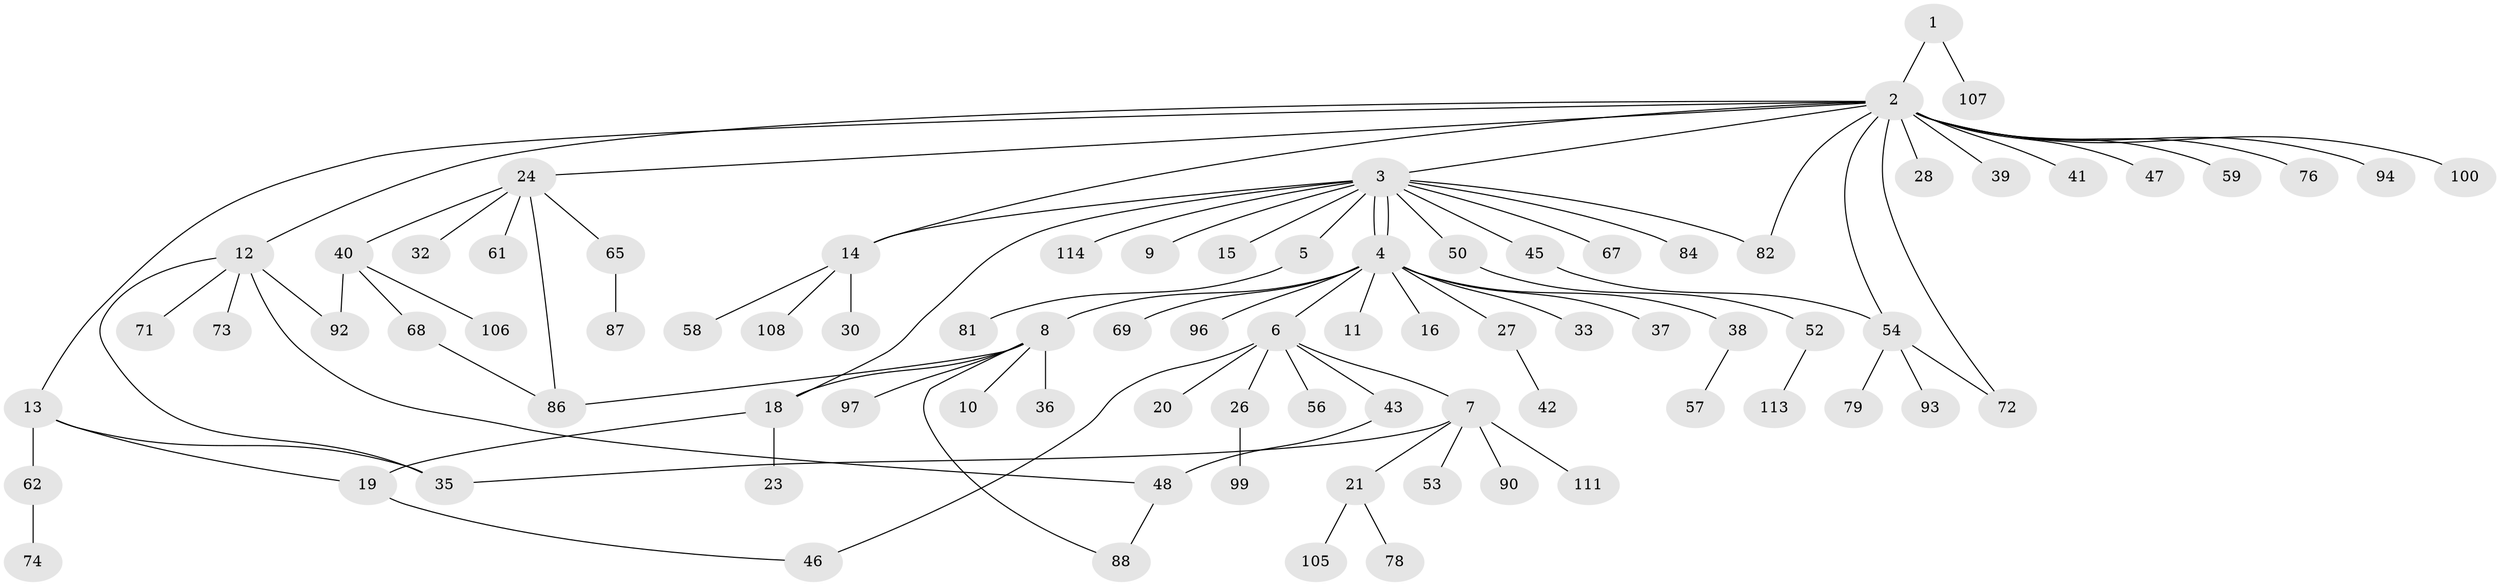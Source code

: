 // original degree distribution, {2: 0.20175438596491227, 18: 0.008771929824561403, 15: 0.008771929824561403, 13: 0.008771929824561403, 8: 0.017543859649122806, 7: 0.017543859649122806, 1: 0.5614035087719298, 4: 0.043859649122807015, 6: 0.008771929824561403, 3: 0.11403508771929824, 5: 0.008771929824561403}
// Generated by graph-tools (version 1.1) at 2025/11/02/27/25 16:11:12]
// undirected, 83 vertices, 97 edges
graph export_dot {
graph [start="1"]
  node [color=gray90,style=filled];
  1 [super="+102"];
  2 [super="+34"];
  3 [super="+44"];
  4 [super="+49"];
  5;
  6 [super="+55"];
  7 [super="+25"];
  8 [super="+63"];
  9 [super="+17"];
  10;
  11;
  12 [super="+22"];
  13;
  14 [super="+112"];
  15;
  16;
  18 [super="+101"];
  19 [super="+70"];
  20;
  21 [super="+31"];
  23;
  24 [super="+60"];
  26 [super="+29"];
  27;
  28;
  30 [super="+95"];
  32 [super="+110"];
  33;
  35 [super="+77"];
  36;
  37;
  38 [super="+51"];
  39;
  40 [super="+104"];
  41;
  42 [super="+66"];
  43 [super="+103"];
  45;
  46;
  47;
  48;
  50;
  52 [super="+64"];
  53;
  54 [super="+75"];
  56;
  57;
  58;
  59;
  61;
  62;
  65 [super="+85"];
  67;
  68 [super="+80"];
  69;
  71;
  72 [super="+83"];
  73;
  74;
  76;
  78;
  79;
  81;
  82 [super="+91"];
  84;
  86 [super="+89"];
  87;
  88 [super="+98"];
  90;
  92 [super="+109"];
  93;
  94;
  96;
  97;
  99;
  100;
  105;
  106;
  107;
  108;
  111;
  113;
  114;
  1 -- 2;
  1 -- 107;
  2 -- 3;
  2 -- 12;
  2 -- 13;
  2 -- 14;
  2 -- 24;
  2 -- 28;
  2 -- 39;
  2 -- 41;
  2 -- 47;
  2 -- 59;
  2 -- 72;
  2 -- 76;
  2 -- 94;
  2 -- 100;
  2 -- 54;
  2 -- 82;
  3 -- 4;
  3 -- 4;
  3 -- 5;
  3 -- 9;
  3 -- 14;
  3 -- 15;
  3 -- 18;
  3 -- 45;
  3 -- 50;
  3 -- 67;
  3 -- 82;
  3 -- 84;
  3 -- 114;
  4 -- 6;
  4 -- 8;
  4 -- 11;
  4 -- 16;
  4 -- 27;
  4 -- 33;
  4 -- 37;
  4 -- 38;
  4 -- 69;
  4 -- 96;
  5 -- 81;
  6 -- 7;
  6 -- 20;
  6 -- 26;
  6 -- 43;
  6 -- 46;
  6 -- 56;
  7 -- 21;
  7 -- 53;
  7 -- 90;
  7 -- 111;
  7 -- 35;
  8 -- 10;
  8 -- 18;
  8 -- 36;
  8 -- 86;
  8 -- 88;
  8 -- 97;
  12 -- 48;
  12 -- 92;
  12 -- 73;
  12 -- 71;
  12 -- 35;
  13 -- 19;
  13 -- 35;
  13 -- 62;
  14 -- 30;
  14 -- 58;
  14 -- 108;
  18 -- 23;
  18 -- 19;
  19 -- 46;
  21 -- 105;
  21 -- 78;
  24 -- 32;
  24 -- 40;
  24 -- 61;
  24 -- 65;
  24 -- 86;
  26 -- 99;
  27 -- 42;
  38 -- 57;
  40 -- 68;
  40 -- 106;
  40 -- 92;
  43 -- 48;
  45 -- 54;
  48 -- 88;
  50 -- 52;
  52 -- 113;
  54 -- 93;
  54 -- 79;
  54 -- 72;
  62 -- 74;
  65 -- 87;
  68 -- 86;
}
